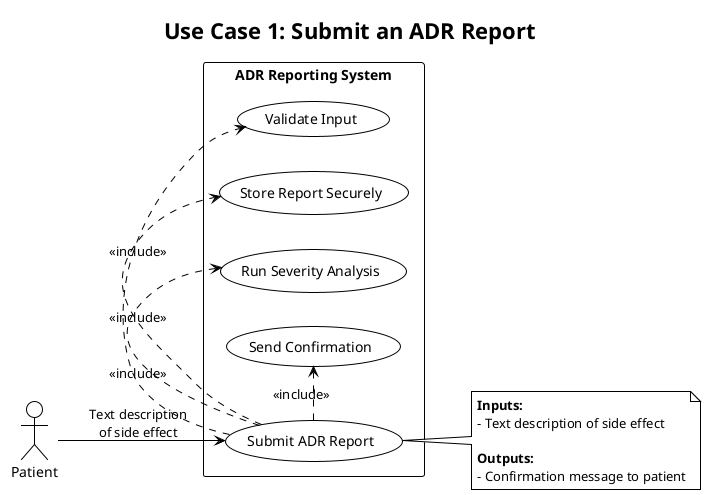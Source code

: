 @startuml usecase1
!theme plain
title Use Case 1: Submit an ADR Report

left to right direction

actor "Patient" as Patient
rectangle "ADR Reporting System" {
    usecase "Submit ADR Report" as UC1
    usecase "Validate Input" as UC1_1
    usecase "Store Report Securely" as UC1_2
    usecase "Run Severity Analysis" as UC1_3
    usecase "Send Confirmation" as UC1_4
}

Patient --> UC1 : Text description\nof side effect

UC1 .> UC1_1 : <<include>>
UC1 .> UC1_2 : <<include>>
UC1 .> UC1_3 : <<include>>
UC1 .> UC1_4 : <<include>>

note right of UC1
  **Inputs:**
  - Text description of side effect
  
  **Outputs:**
  - Confirmation message to patient
end note

@enduml